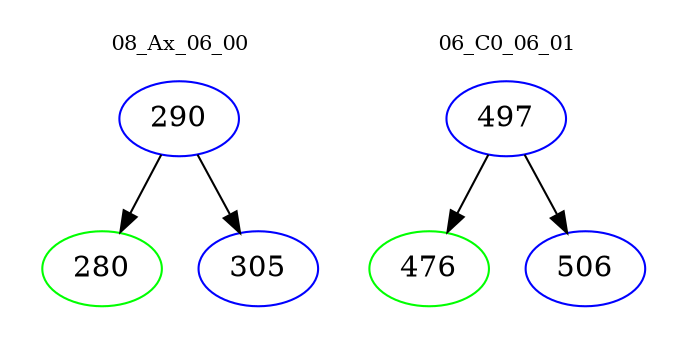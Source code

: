 digraph{
subgraph cluster_0 {
color = white
label = "08_Ax_06_00";
fontsize=10;
T0_290 [label="290", color="blue"]
T0_290 -> T0_280 [color="black"]
T0_280 [label="280", color="green"]
T0_290 -> T0_305 [color="black"]
T0_305 [label="305", color="blue"]
}
subgraph cluster_1 {
color = white
label = "06_C0_06_01";
fontsize=10;
T1_497 [label="497", color="blue"]
T1_497 -> T1_476 [color="black"]
T1_476 [label="476", color="green"]
T1_497 -> T1_506 [color="black"]
T1_506 [label="506", color="blue"]
}
}
